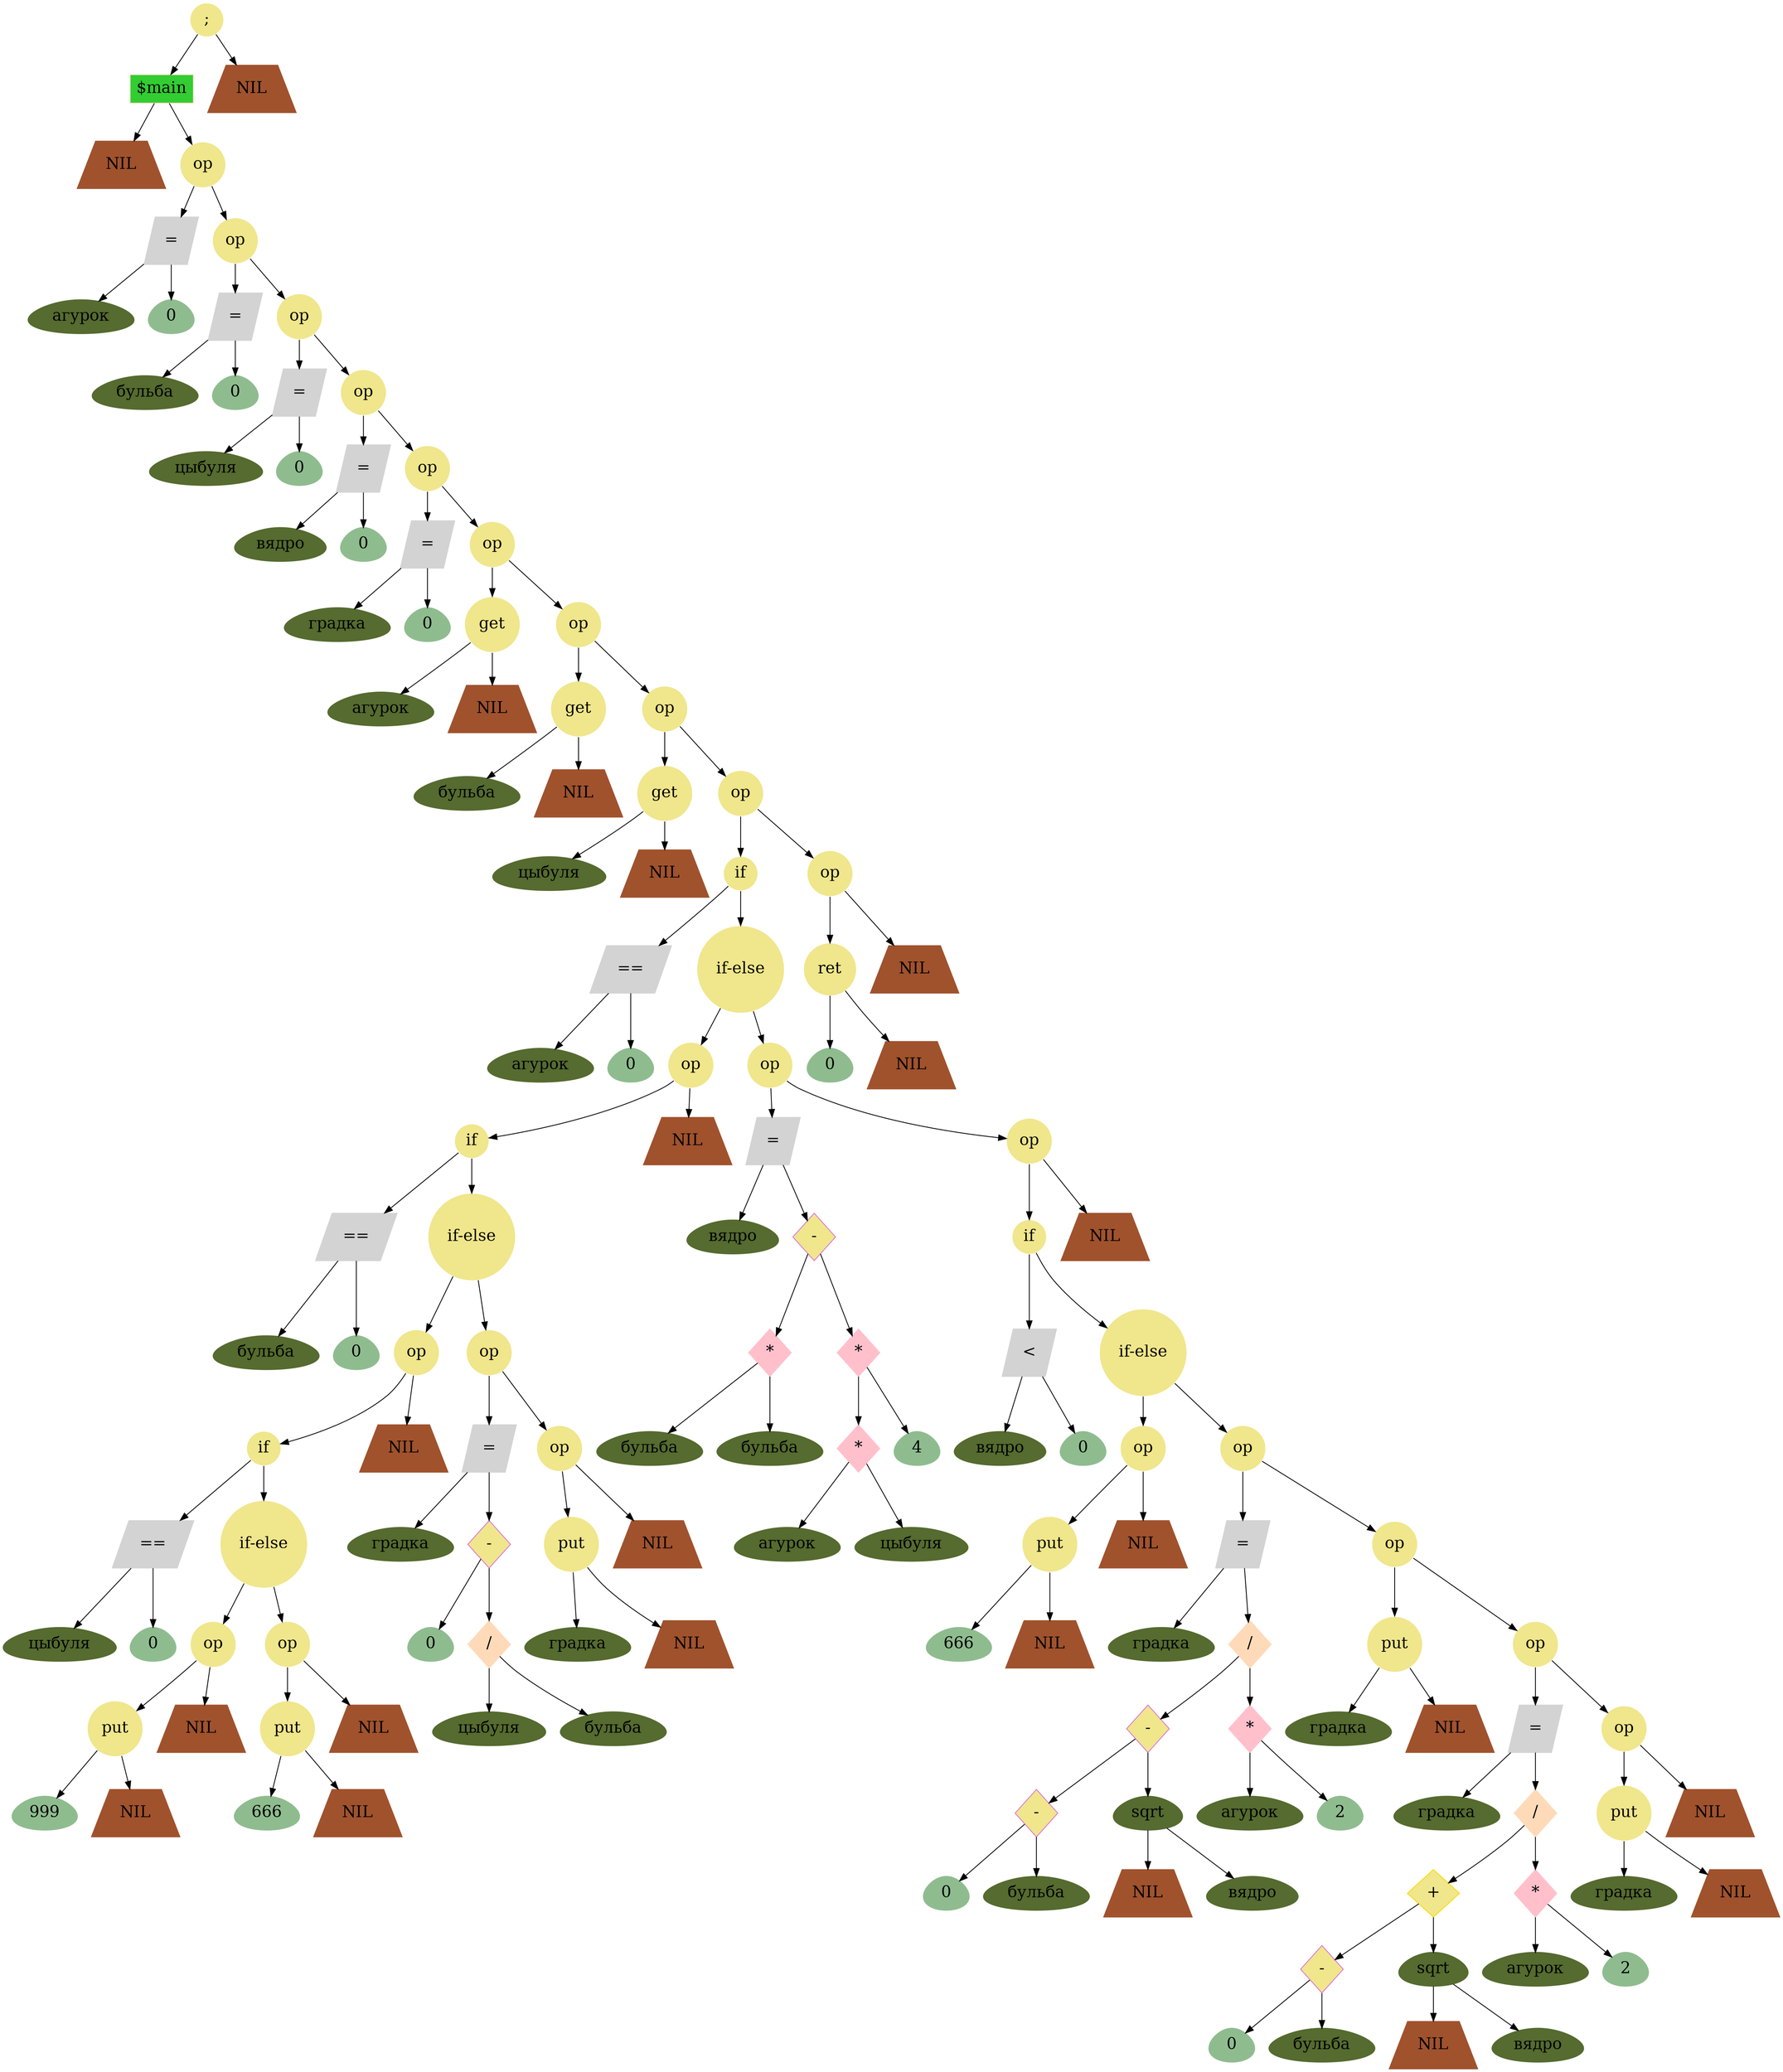 digraph {
	node[color = "#000000", fontsize = 20];
	edge[color = "#000000", fontsize = 20];
		LOLKEK1[label = ";", shape = "circle", color="#ffffff", style="filled", fillcolor = "#F0E68C"];
		LOLKEK1->LOLKEK2;
		LOLKEK2[label = "$main", shape = "box", color="#ffe4c4", style="filled", fillcolor = "#32CD32"];
		LOLKEK2->LOLKEK3;
		LOLKEK3[label = "NIL", shape = "trapezium", color="#A0522D", style="filled", fillcolor = "#A0522D"];
		LOLKEK2->LOLKEK4;
		LOLKEK4[label = "op", shape = "circle", color="#ffffff", style="filled", fillcolor = "#F0E68C"];
		LOLKEK4->LOLKEK5;
		LOLKEK5[label = "=", shape = "parallelogram",color="#D3D3D3", style = "filled",fillcolor = "#D3D3D3"];
		LOLKEK5->LOLKEK6;
		LOLKEK6[label = "агурок", shape = "egg", color="#556b2f", style = "filled", fillcolor = "#556b2f"];
		LOLKEK5->LOLKEK7;
		LOLKEK7[label = "0", shape = "egg", color="#8fbc8f", style = "filled" ,fillcolor = "#8fbc8f"];
		LOLKEK4->LOLKEK8;
		LOLKEK8[label = "op", shape = "circle", color="#ffffff", style="filled", fillcolor = "#F0E68C"];
		LOLKEK8->LOLKEK9;
		LOLKEK9[label = "=", shape = "parallelogram",color="#D3D3D3", style = "filled",fillcolor = "#D3D3D3"];
		LOLKEK9->LOLKEK10;
		LOLKEK10[label = "бульба", shape = "egg", color="#556b2f", style = "filled", fillcolor = "#556b2f"];
		LOLKEK9->LOLKEK11;
		LOLKEK11[label = "0", shape = "egg", color="#8fbc8f", style = "filled" ,fillcolor = "#8fbc8f"];
		LOLKEK8->LOLKEK12;
		LOLKEK12[label = "op", shape = "circle", color="#ffffff", style="filled", fillcolor = "#F0E68C"];
		LOLKEK12->LOLKEK13;
		LOLKEK13[label = "=", shape = "parallelogram",color="#D3D3D3", style = "filled",fillcolor = "#D3D3D3"];
		LOLKEK13->LOLKEK14;
		LOLKEK14[label = "цыбуля", shape = "egg", color="#556b2f", style = "filled", fillcolor = "#556b2f"];
		LOLKEK13->LOLKEK15;
		LOLKEK15[label = "0", shape = "egg", color="#8fbc8f", style = "filled" ,fillcolor = "#8fbc8f"];
		LOLKEK12->LOLKEK16;
		LOLKEK16[label = "op", shape = "circle", color="#ffffff", style="filled", fillcolor = "#F0E68C"];
		LOLKEK16->LOLKEK17;
		LOLKEK17[label = "=", shape = "parallelogram",color="#D3D3D3", style = "filled",fillcolor = "#D3D3D3"];
		LOLKEK17->LOLKEK18;
		LOLKEK18[label = "вядро", shape = "egg", color="#556b2f", style = "filled", fillcolor = "#556b2f"];
		LOLKEK17->LOLKEK19;
		LOLKEK19[label = "0", shape = "egg", color="#8fbc8f", style = "filled" ,fillcolor = "#8fbc8f"];
		LOLKEK16->LOLKEK20;
		LOLKEK20[label = "op", shape = "circle", color="#ffffff", style="filled", fillcolor = "#F0E68C"];
		LOLKEK20->LOLKEK21;
		LOLKEK21[label = "=", shape = "parallelogram",color="#D3D3D3", style = "filled",fillcolor = "#D3D3D3"];
		LOLKEK21->LOLKEK22;
		LOLKEK22[label = "градка", shape = "egg", color="#556b2f", style = "filled", fillcolor = "#556b2f"];
		LOLKEK21->LOLKEK23;
		LOLKEK23[label = "0", shape = "egg", color="#8fbc8f", style = "filled" ,fillcolor = "#8fbc8f"];
		LOLKEK20->LOLKEK24;
		LOLKEK24[label = "op", shape = "circle", color="#ffffff", style="filled", fillcolor = "#F0E68C"];
		LOLKEK24->LOLKEK25;
		LOLKEK25[label = "get", shape = "circle", color="#ffffff", style="filled", fillcolor = "#F0E68C"];
		LOLKEK25->LOLKEK26;
		LOLKEK26[label = "агурок", shape = "egg", color="#556b2f", style = "filled", fillcolor = "#556b2f"];
		LOLKEK25->LOLKEK27;
		LOLKEK27[label = "NIL", shape = "trapezium", color="#A0522D", style="filled", fillcolor = "#A0522D"];
		LOLKEK24->LOLKEK28;
		LOLKEK28[label = "op", shape = "circle", color="#ffffff", style="filled", fillcolor = "#F0E68C"];
		LOLKEK28->LOLKEK29;
		LOLKEK29[label = "get", shape = "circle", color="#ffffff", style="filled", fillcolor = "#F0E68C"];
		LOLKEK29->LOLKEK30;
		LOLKEK30[label = "бульба", shape = "egg", color="#556b2f", style = "filled", fillcolor = "#556b2f"];
		LOLKEK29->LOLKEK31;
		LOLKEK31[label = "NIL", shape = "trapezium", color="#A0522D", style="filled", fillcolor = "#A0522D"];
		LOLKEK28->LOLKEK32;
		LOLKEK32[label = "op", shape = "circle", color="#ffffff", style="filled", fillcolor = "#F0E68C"];
		LOLKEK32->LOLKEK33;
		LOLKEK33[label = "get", shape = "circle", color="#ffffff", style="filled", fillcolor = "#F0E68C"];
		LOLKEK33->LOLKEK34;
		LOLKEK34[label = "цыбуля", shape = "egg", color="#556b2f", style = "filled", fillcolor = "#556b2f"];
		LOLKEK33->LOLKEK35;
		LOLKEK35[label = "NIL", shape = "trapezium", color="#A0522D", style="filled", fillcolor = "#A0522D"];
		LOLKEK32->LOLKEK36;
		LOLKEK36[label = "op", shape = "circle", color="#ffffff", style="filled", fillcolor = "#F0E68C"];
		LOLKEK36->LOLKEK37;
		LOLKEK37[label = "if", shape = "circle", color="#ffffff", style="filled", fillcolor = "#F0E68C"];
		LOLKEK37->LOLKEK38;
		LOLKEK38[label = "==", shape = "parallelogram",color="#D3D3D3", style = "filled",fillcolor = "#D3D3D3"];
		LOLKEK38->LOLKEK39;
		LOLKEK39[label = "агурок", shape = "egg", color="#556b2f", style = "filled", fillcolor = "#556b2f"];
		LOLKEK38->LOLKEK40;
		LOLKEK40[label = "0", shape = "egg", color="#8fbc8f", style = "filled" ,fillcolor = "#8fbc8f"];
		LOLKEK37->LOLKEK41;
		LOLKEK41[label = "if-else", shape = "circle", color="#ffffff", style="filled", fillcolor = "#F0E68C"];
		LOLKEK41->LOLKEK42;
		LOLKEK42[label = "op", shape = "circle", color="#ffffff", style="filled", fillcolor = "#F0E68C"];
		LOLKEK42->LOLKEK43;
		LOLKEK43[label = "if", shape = "circle", color="#ffffff", style="filled", fillcolor = "#F0E68C"];
		LOLKEK43->LOLKEK44;
		LOLKEK44[label = "==", shape = "parallelogram",color="#D3D3D3", style = "filled",fillcolor = "#D3D3D3"];
		LOLKEK44->LOLKEK45;
		LOLKEK45[label = "бульба", shape = "egg", color="#556b2f", style = "filled", fillcolor = "#556b2f"];
		LOLKEK44->LOLKEK46;
		LOLKEK46[label = "0", shape = "egg", color="#8fbc8f", style = "filled" ,fillcolor = "#8fbc8f"];
		LOLKEK43->LOLKEK47;
		LOLKEK47[label = "if-else", shape = "circle", color="#ffffff", style="filled", fillcolor = "#F0E68C"];
		LOLKEK47->LOLKEK48;
		LOLKEK48[label = "op", shape = "circle", color="#ffffff", style="filled", fillcolor = "#F0E68C"];
		LOLKEK48->LOLKEK49;
		LOLKEK49[label = "if", shape = "circle", color="#ffffff", style="filled", fillcolor = "#F0E68C"];
		LOLKEK49->LOLKEK50;
		LOLKEK50[label = "==", shape = "parallelogram",color="#D3D3D3", style = "filled",fillcolor = "#D3D3D3"];
		LOLKEK50->LOLKEK51;
		LOLKEK51[label = "цыбуля", shape = "egg", color="#556b2f", style = "filled", fillcolor = "#556b2f"];
		LOLKEK50->LOLKEK52;
		LOLKEK52[label = "0", shape = "egg", color="#8fbc8f", style = "filled" ,fillcolor = "#8fbc8f"];
		LOLKEK49->LOLKEK53;
		LOLKEK53[label = "if-else", shape = "circle", color="#ffffff", style="filled", fillcolor = "#F0E68C"];
		LOLKEK53->LOLKEK54;
		LOLKEK54[label = "op", shape = "circle", color="#ffffff", style="filled", fillcolor = "#F0E68C"];
		LOLKEK54->LOLKEK55;
		LOLKEK55[label = "put", shape = "circle", color="#ffffff", style="filled", fillcolor = "#F0E68C"];
		LOLKEK55->LOLKEK56;
		LOLKEK56[label = "999", shape = "egg", color="#8fbc8f", style = "filled" ,fillcolor = "#8fbc8f"];
		LOLKEK55->LOLKEK57;
		LOLKEK57[label = "NIL", shape = "trapezium", color="#A0522D", style="filled", fillcolor = "#A0522D"];
		LOLKEK54->LOLKEK58;
		LOLKEK58[label = "NIL", shape = "trapezium", color="#A0522D", style="filled", fillcolor = "#A0522D"];
		LOLKEK53->LOLKEK59;
		LOLKEK59[label = "op", shape = "circle", color="#ffffff", style="filled", fillcolor = "#F0E68C"];
		LOLKEK59->LOLKEK60;
		LOLKEK60[label = "put", shape = "circle", color="#ffffff", style="filled", fillcolor = "#F0E68C"];
		LOLKEK60->LOLKEK61;
		LOLKEK61[label = "666", shape = "egg", color="#8fbc8f", style = "filled" ,fillcolor = "#8fbc8f"];
		LOLKEK60->LOLKEK62;
		LOLKEK62[label = "NIL", shape = "trapezium", color="#A0522D", style="filled", fillcolor = "#A0522D"];
		LOLKEK59->LOLKEK63;
		LOLKEK63[label = "NIL", shape = "trapezium", color="#A0522D", style="filled", fillcolor = "#A0522D"];
		LOLKEK48->LOLKEK64;
		LOLKEK64[label = "NIL", shape = "trapezium", color="#A0522D", style="filled", fillcolor = "#A0522D"];
		LOLKEK47->LOLKEK65;
		LOLKEK65[label = "op", shape = "circle", color="#ffffff", style="filled", fillcolor = "#F0E68C"];
		LOLKEK65->LOLKEK66;
		LOLKEK66[label = "=", shape = "parallelogram",color="#D3D3D3", style = "filled",fillcolor = "#D3D3D3"];
		LOLKEK66->LOLKEK67;
		LOLKEK67[label = "градка", shape = "egg", color="#556b2f", style = "filled", fillcolor = "#556b2f"];
		LOLKEK66->LOLKEK68;
		LOLKEK68[label = "-", shape = "diamond", color="#da70d6", style="filled",fillcolor = "#F0E68C"];
		LOLKEK68->LOLKEK69;
		LOLKEK69[label = "0", shape = "egg", color="#8fbc8f", style = "filled" ,fillcolor = "#8fbc8f"];
		LOLKEK68->LOLKEK70;
		LOLKEK70[label = "/", shape = "diamond",color="#ffdab9", style = "filled",fillcolor = "#FFDAB9"];
		LOLKEK70->LOLKEK71;
		LOLKEK71[label = "цыбуля", shape = "egg", color="#556b2f", style = "filled", fillcolor = "#556b2f"];
		LOLKEK70->LOLKEK72;
		LOLKEK72[label = "бульба", shape = "egg", color="#556b2f", style = "filled", fillcolor = "#556b2f"];
		LOLKEK65->LOLKEK73;
		LOLKEK73[label = "op", shape = "circle", color="#ffffff", style="filled", fillcolor = "#F0E68C"];
		LOLKEK73->LOLKEK74;
		LOLKEK74[label = "put", shape = "circle", color="#ffffff", style="filled", fillcolor = "#F0E68C"];
		LOLKEK74->LOLKEK75;
		LOLKEK75[label = "градка", shape = "egg", color="#556b2f", style = "filled", fillcolor = "#556b2f"];
		LOLKEK74->LOLKEK76;
		LOLKEK76[label = "NIL", shape = "trapezium", color="#A0522D", style="filled", fillcolor = "#A0522D"];
		LOLKEK73->LOLKEK77;
		LOLKEK77[label = "NIL", shape = "trapezium", color="#A0522D", style="filled", fillcolor = "#A0522D"];
		LOLKEK42->LOLKEK78;
		LOLKEK78[label = "NIL", shape = "trapezium", color="#A0522D", style="filled", fillcolor = "#A0522D"];
		LOLKEK41->LOLKEK79;
		LOLKEK79[label = "op", shape = "circle", color="#ffffff", style="filled", fillcolor = "#F0E68C"];
		LOLKEK79->LOLKEK80;
		LOLKEK80[label = "=", shape = "parallelogram",color="#D3D3D3", style = "filled",fillcolor = "#D3D3D3"];
		LOLKEK80->LOLKEK81;
		LOLKEK81[label = "вядро", shape = "egg", color="#556b2f", style = "filled", fillcolor = "#556b2f"];
		LOLKEK80->LOLKEK82;
		LOLKEK82[label = "-", shape = "diamond", color="#da70d6", style="filled",fillcolor = "#F0E68C"];
		LOLKEK82->LOLKEK83;
		LOLKEK83[label = "*", shape = "diamond", color="#FFC0CB", style="filled",fillcolor = "#FFC0CB"];
		LOLKEK83->LOLKEK84;
		LOLKEK84[label = "бульба", shape = "egg", color="#556b2f", style = "filled", fillcolor = "#556b2f"];
		LOLKEK83->LOLKEK85;
		LOLKEK85[label = "бульба", shape = "egg", color="#556b2f", style = "filled", fillcolor = "#556b2f"];
		LOLKEK82->LOLKEK86;
		LOLKEK86[label = "*", shape = "diamond", color="#FFC0CB", style="filled",fillcolor = "#FFC0CB"];
		LOLKEK86->LOLKEK87;
		LOLKEK87[label = "*", shape = "diamond", color="#FFC0CB", style="filled",fillcolor = "#FFC0CB"];
		LOLKEK87->LOLKEK88;
		LOLKEK88[label = "агурок", shape = "egg", color="#556b2f", style = "filled", fillcolor = "#556b2f"];
		LOLKEK87->LOLKEK89;
		LOLKEK89[label = "цыбуля", shape = "egg", color="#556b2f", style = "filled", fillcolor = "#556b2f"];
		LOLKEK86->LOLKEK90;
		LOLKEK90[label = "4", shape = "egg", color="#8fbc8f", style = "filled" ,fillcolor = "#8fbc8f"];
		LOLKEK79->LOLKEK91;
		LOLKEK91[label = "op", shape = "circle", color="#ffffff", style="filled", fillcolor = "#F0E68C"];
		LOLKEK91->LOLKEK92;
		LOLKEK92[label = "if", shape = "circle", color="#ffffff", style="filled", fillcolor = "#F0E68C"];
		LOLKEK92->LOLKEK93;
		LOLKEK93[label = "<", shape = "parallelogram",color="#D3D3D3", style = "filled",fillcolor = "#D3D3D3"];
		LOLKEK93->LOLKEK94;
		LOLKEK94[label = "вядро", shape = "egg", color="#556b2f", style = "filled", fillcolor = "#556b2f"];
		LOLKEK93->LOLKEK95;
		LOLKEK95[label = "0", shape = "egg", color="#8fbc8f", style = "filled" ,fillcolor = "#8fbc8f"];
		LOLKEK92->LOLKEK96;
		LOLKEK96[label = "if-else", shape = "circle", color="#ffffff", style="filled", fillcolor = "#F0E68C"];
		LOLKEK96->LOLKEK97;
		LOLKEK97[label = "op", shape = "circle", color="#ffffff", style="filled", fillcolor = "#F0E68C"];
		LOLKEK97->LOLKEK98;
		LOLKEK98[label = "put", shape = "circle", color="#ffffff", style="filled", fillcolor = "#F0E68C"];
		LOLKEK98->LOLKEK99;
		LOLKEK99[label = "666", shape = "egg", color="#8fbc8f", style = "filled" ,fillcolor = "#8fbc8f"];
		LOLKEK98->LOLKEK100;
		LOLKEK100[label = "NIL", shape = "trapezium", color="#A0522D", style="filled", fillcolor = "#A0522D"];
		LOLKEK97->LOLKEK101;
		LOLKEK101[label = "NIL", shape = "trapezium", color="#A0522D", style="filled", fillcolor = "#A0522D"];
		LOLKEK96->LOLKEK102;
		LOLKEK102[label = "op", shape = "circle", color="#ffffff", style="filled", fillcolor = "#F0E68C"];
		LOLKEK102->LOLKEK103;
		LOLKEK103[label = "=", shape = "parallelogram",color="#D3D3D3", style = "filled",fillcolor = "#D3D3D3"];
		LOLKEK103->LOLKEK104;
		LOLKEK104[label = "градка", shape = "egg", color="#556b2f", style = "filled", fillcolor = "#556b2f"];
		LOLKEK103->LOLKEK105;
		LOLKEK105[label = "/", shape = "diamond",color="#ffdab9", style = "filled",fillcolor = "#FFDAB9"];
		LOLKEK105->LOLKEK106;
		LOLKEK106[label = "-", shape = "diamond", color="#da70d6", style="filled",fillcolor = "#F0E68C"];
		LOLKEK106->LOLKEK107;
		LOLKEK107[label = "-", shape = "diamond", color="#da70d6", style="filled",fillcolor = "#F0E68C"];
		LOLKEK107->LOLKEK108;
		LOLKEK108[label = "0", shape = "egg", color="#8fbc8f", style = "filled" ,fillcolor = "#8fbc8f"];
		LOLKEK107->LOLKEK109;
		LOLKEK109[label = "бульба", shape = "egg", color="#556b2f", style = "filled", fillcolor = "#556b2f"];
		LOLKEK106->LOLKEK110;
		LOLKEK110[label = "sqrt", shape = "egg", color="#556b2f", style = "filled", fillcolor = "#556b2f"];
		LOLKEK110->LOLKEK111;
		LOLKEK111[label = "NIL", shape = "trapezium", color="#A0522D", style="filled", fillcolor = "#A0522D"];
		LOLKEK110->LOLKEK112;
		LOLKEK112[label = "вядро", shape = "egg", color="#556b2f", style = "filled", fillcolor = "#556b2f"];
		LOLKEK105->LOLKEK113;
		LOLKEK113[label = "*", shape = "diamond", color="#FFC0CB", style="filled",fillcolor = "#FFC0CB"];
		LOLKEK113->LOLKEK114;
		LOLKEK114[label = "агурок", shape = "egg", color="#556b2f", style = "filled", fillcolor = "#556b2f"];
		LOLKEK113->LOLKEK115;
		LOLKEK115[label = "2", shape = "egg", color="#8fbc8f", style = "filled" ,fillcolor = "#8fbc8f"];
		LOLKEK102->LOLKEK116;
		LOLKEK116[label = "op", shape = "circle", color="#ffffff", style="filled", fillcolor = "#F0E68C"];
		LOLKEK116->LOLKEK117;
		LOLKEK117[label = "put", shape = "circle", color="#ffffff", style="filled", fillcolor = "#F0E68C"];
		LOLKEK117->LOLKEK118;
		LOLKEK118[label = "градка", shape = "egg", color="#556b2f", style = "filled", fillcolor = "#556b2f"];
		LOLKEK117->LOLKEK119;
		LOLKEK119[label = "NIL", shape = "trapezium", color="#A0522D", style="filled", fillcolor = "#A0522D"];
		LOLKEK116->LOLKEK120;
		LOLKEK120[label = "op", shape = "circle", color="#ffffff", style="filled", fillcolor = "#F0E68C"];
		LOLKEK120->LOLKEK121;
		LOLKEK121[label = "=", shape = "parallelogram",color="#D3D3D3", style = "filled",fillcolor = "#D3D3D3"];
		LOLKEK121->LOLKEK122;
		LOLKEK122[label = "градка", shape = "egg", color="#556b2f", style = "filled", fillcolor = "#556b2f"];
		LOLKEK121->LOLKEK123;
		LOLKEK123[label = "/", shape = "diamond",color="#ffdab9", style = "filled",fillcolor = "#FFDAB9"];
		LOLKEK123->LOLKEK124;
		LOLKEK124[label = "+", shape = "diamond", color="#FFD700", style="filled",fillcolor = "#F0E68C"];
		LOLKEK124->LOLKEK125;
		LOLKEK125[label = "-", shape = "diamond", color="#da70d6", style="filled",fillcolor = "#F0E68C"];
		LOLKEK125->LOLKEK126;
		LOLKEK126[label = "0", shape = "egg", color="#8fbc8f", style = "filled" ,fillcolor = "#8fbc8f"];
		LOLKEK125->LOLKEK127;
		LOLKEK127[label = "бульба", shape = "egg", color="#556b2f", style = "filled", fillcolor = "#556b2f"];
		LOLKEK124->LOLKEK128;
		LOLKEK128[label = "sqrt", shape = "egg", color="#556b2f", style = "filled", fillcolor = "#556b2f"];
		LOLKEK128->LOLKEK129;
		LOLKEK129[label = "NIL", shape = "trapezium", color="#A0522D", style="filled", fillcolor = "#A0522D"];
		LOLKEK128->LOLKEK130;
		LOLKEK130[label = "вядро", shape = "egg", color="#556b2f", style = "filled", fillcolor = "#556b2f"];
		LOLKEK123->LOLKEK131;
		LOLKEK131[label = "*", shape = "diamond", color="#FFC0CB", style="filled",fillcolor = "#FFC0CB"];
		LOLKEK131->LOLKEK132;
		LOLKEK132[label = "агурок", shape = "egg", color="#556b2f", style = "filled", fillcolor = "#556b2f"];
		LOLKEK131->LOLKEK133;
		LOLKEK133[label = "2", shape = "egg", color="#8fbc8f", style = "filled" ,fillcolor = "#8fbc8f"];
		LOLKEK120->LOLKEK134;
		LOLKEK134[label = "op", shape = "circle", color="#ffffff", style="filled", fillcolor = "#F0E68C"];
		LOLKEK134->LOLKEK135;
		LOLKEK135[label = "put", shape = "circle", color="#ffffff", style="filled", fillcolor = "#F0E68C"];
		LOLKEK135->LOLKEK136;
		LOLKEK136[label = "градка", shape = "egg", color="#556b2f", style = "filled", fillcolor = "#556b2f"];
		LOLKEK135->LOLKEK137;
		LOLKEK137[label = "NIL", shape = "trapezium", color="#A0522D", style="filled", fillcolor = "#A0522D"];
		LOLKEK134->LOLKEK138;
		LOLKEK138[label = "NIL", shape = "trapezium", color="#A0522D", style="filled", fillcolor = "#A0522D"];
		LOLKEK91->LOLKEK139;
		LOLKEK139[label = "NIL", shape = "trapezium", color="#A0522D", style="filled", fillcolor = "#A0522D"];
		LOLKEK36->LOLKEK140;
		LOLKEK140[label = "op", shape = "circle", color="#ffffff", style="filled", fillcolor = "#F0E68C"];
		LOLKEK140->LOLKEK141;
		LOLKEK141[label = "ret", shape = "circle", color="#ffffff", style="filled", fillcolor = "#F0E68C"];
		LOLKEK141->LOLKEK142;
		LOLKEK142[label = "0", shape = "egg", color="#8fbc8f", style = "filled" ,fillcolor = "#8fbc8f"];
		LOLKEK141->LOLKEK143;
		LOLKEK143[label = "NIL", shape = "trapezium", color="#A0522D", style="filled", fillcolor = "#A0522D"];
		LOLKEK140->LOLKEK144;
		LOLKEK144[label = "NIL", shape = "trapezium", color="#A0522D", style="filled", fillcolor = "#A0522D"];
		LOLKEK1->LOLKEK145;
		LOLKEK145[label = "NIL", shape = "trapezium", color="#A0522D", style="filled", fillcolor = "#A0522D"];
}

